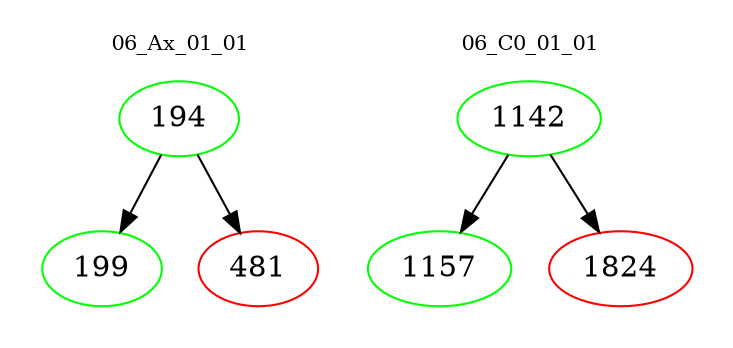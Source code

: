digraph{
subgraph cluster_0 {
color = white
label = "06_Ax_01_01";
fontsize=10;
T0_194 [label="194", color="green"]
T0_194 -> T0_199 [color="black"]
T0_199 [label="199", color="green"]
T0_194 -> T0_481 [color="black"]
T0_481 [label="481", color="red"]
}
subgraph cluster_1 {
color = white
label = "06_C0_01_01";
fontsize=10;
T1_1142 [label="1142", color="green"]
T1_1142 -> T1_1157 [color="black"]
T1_1157 [label="1157", color="green"]
T1_1142 -> T1_1824 [color="black"]
T1_1824 [label="1824", color="red"]
}
}
